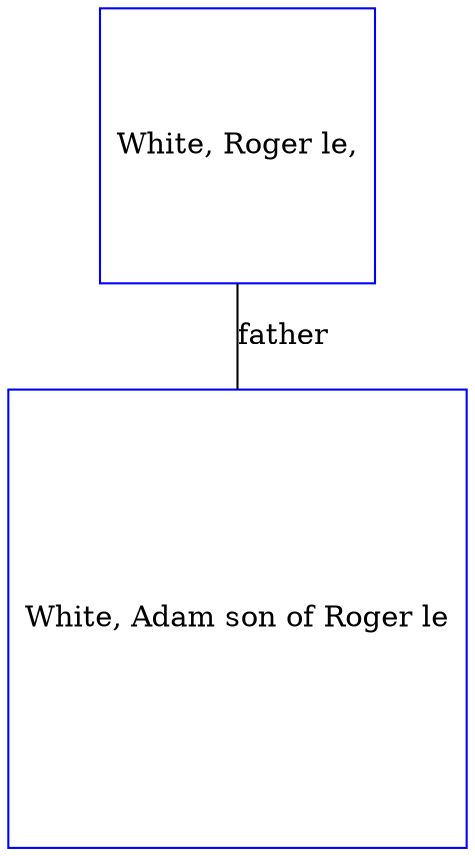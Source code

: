 digraph D {
    edge [dir=none];    node [shape=box];    "009652"   [label="White, Adam son of Roger le", shape=box, regular=1, color="blue"] ;
"009653"   [label="White, Roger le,", shape=box, regular=1, color="blue"] ;
009653->009652 [label="father",arrowsize=0.0]; 
}